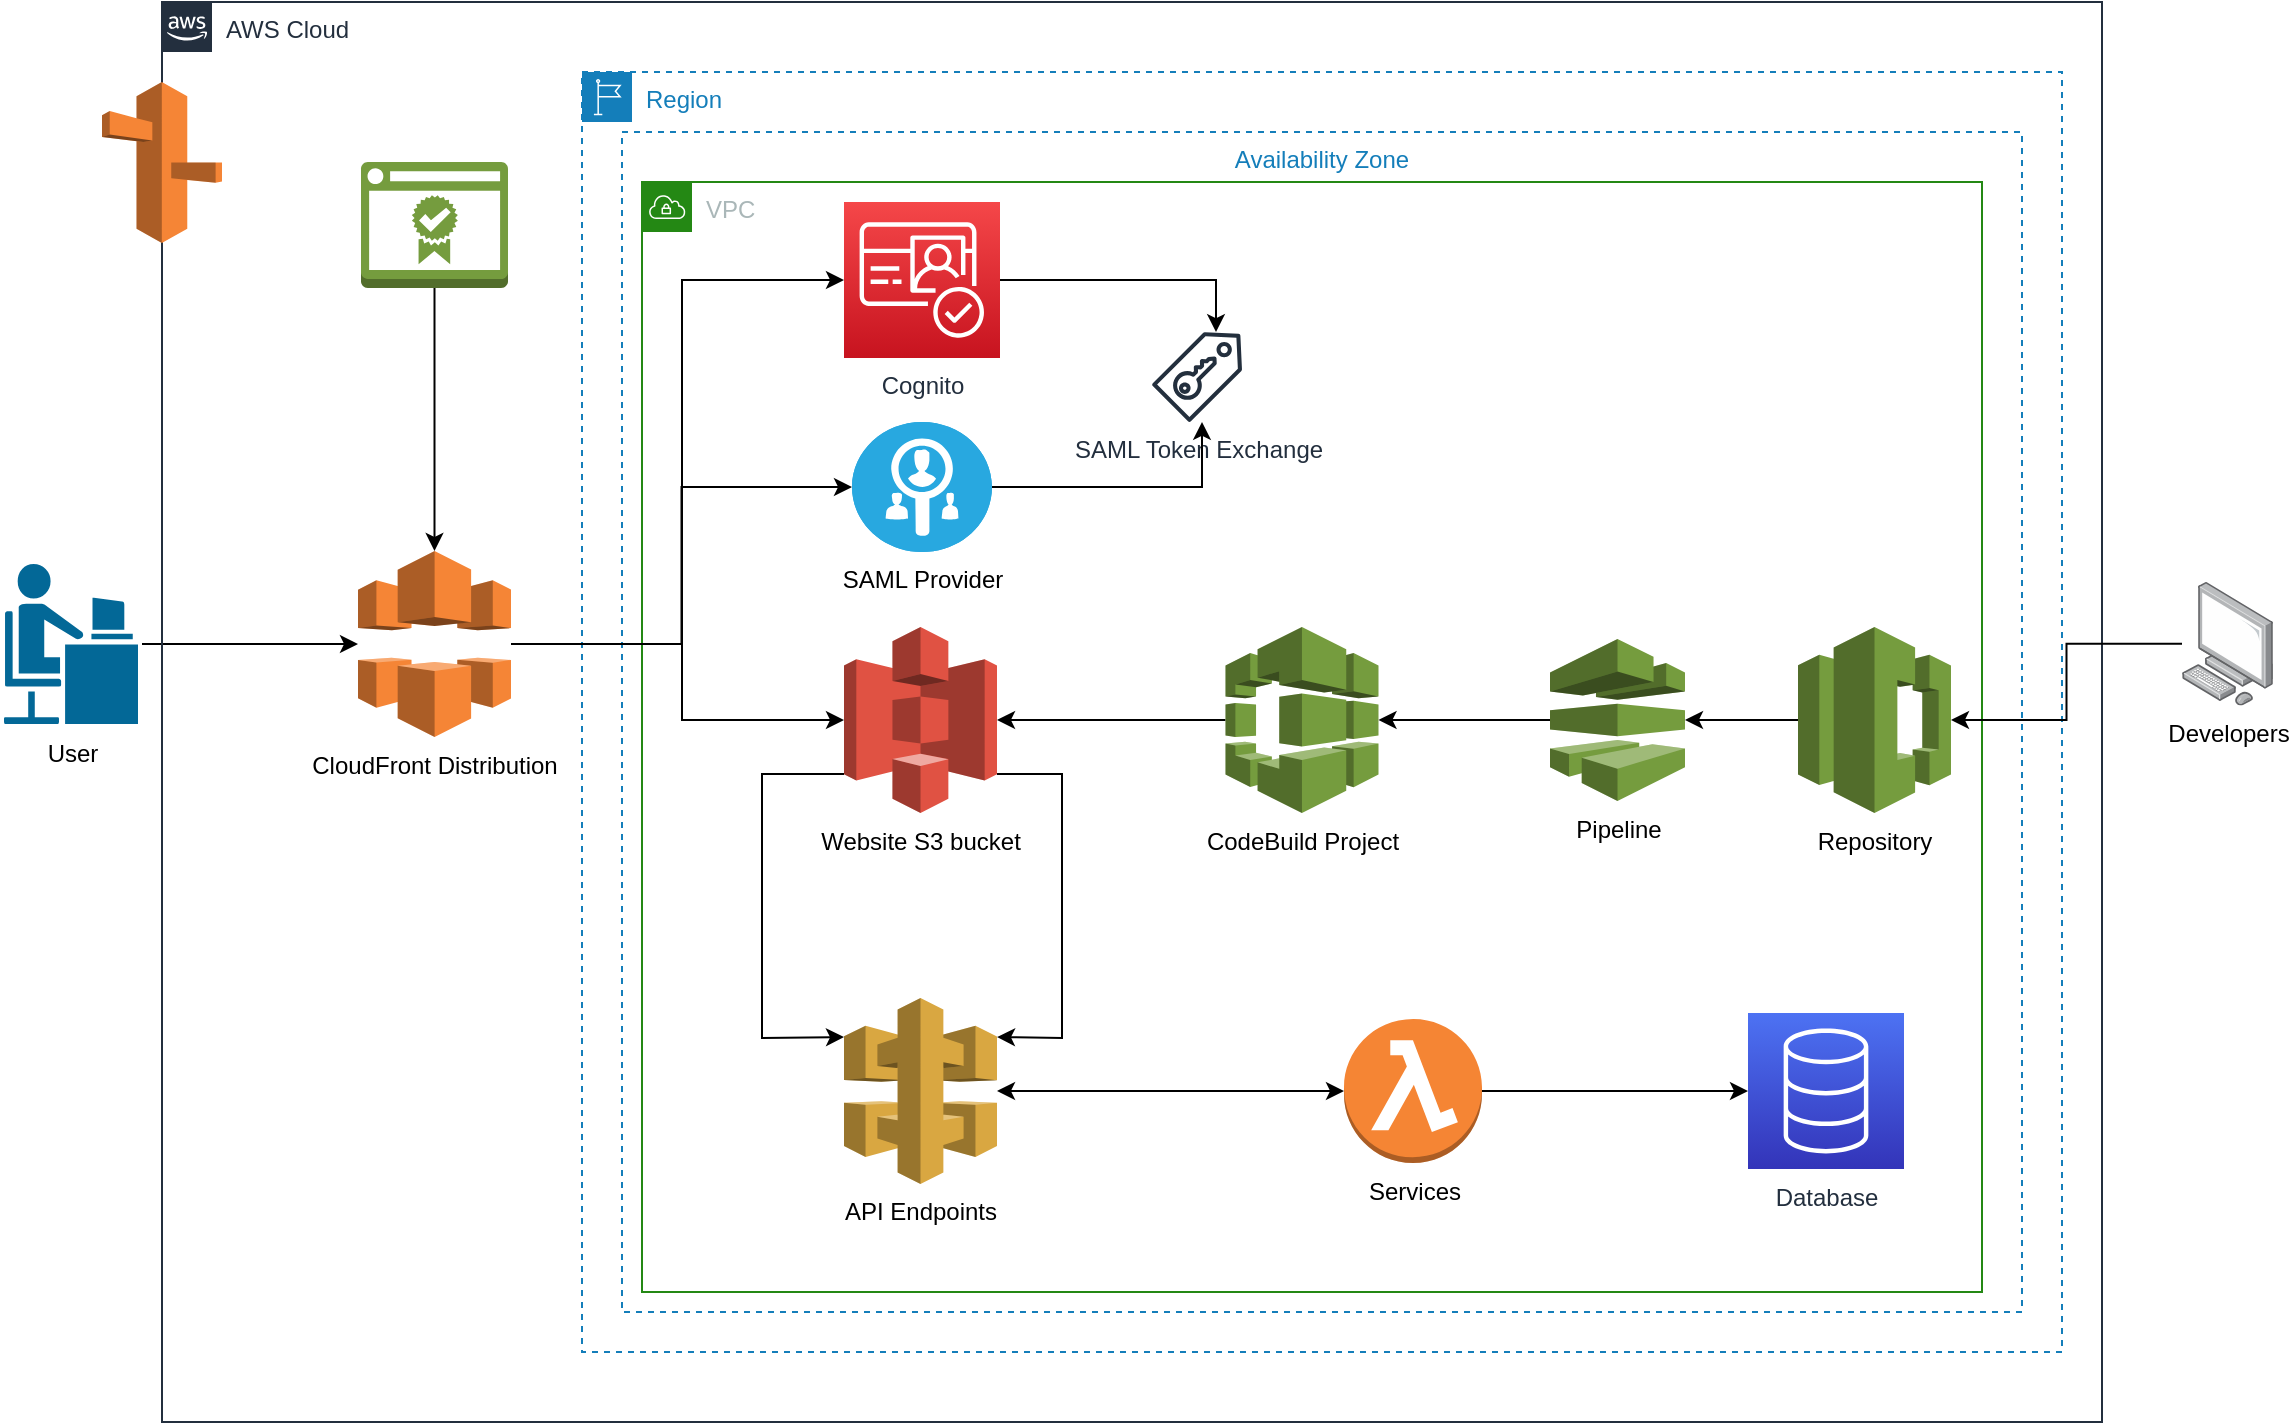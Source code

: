 <mxfile version="21.2.1" type="github">
  <diagram name="Página-1" id="fE384wR1jabPb37ffEca">
    <mxGraphModel dx="1434" dy="764" grid="1" gridSize="10" guides="1" tooltips="1" connect="1" arrows="1" fold="1" page="1" pageScale="1" pageWidth="1169" pageHeight="827" math="0" shadow="0">
      <root>
        <mxCell id="0" />
        <mxCell id="1" parent="0" />
        <mxCell id="GxW3i4fvFmKfIBVBl3X--23" style="edgeStyle=orthogonalEdgeStyle;rounded=0;orthogonalLoop=1;jettySize=auto;html=1;" parent="1" source="GxW3i4fvFmKfIBVBl3X--17" target="GxW3i4fvFmKfIBVBl3X--22" edge="1">
          <mxGeometry relative="1" as="geometry" />
        </mxCell>
        <mxCell id="GxW3i4fvFmKfIBVBl3X--17" value="User" style="shape=mxgraph.cisco.people.androgenous_person;html=1;pointerEvents=1;dashed=0;fillColor=#036897;strokeColor=#ffffff;strokeWidth=2;verticalLabelPosition=bottom;verticalAlign=top;align=center;outlineConnect=0;" parent="1" vertex="1">
          <mxGeometry x="10" y="290" width="69" height="82" as="geometry" />
        </mxCell>
        <mxCell id="GxW3i4fvFmKfIBVBl3X--18" value="AWS Cloud" style="points=[[0,0],[0.25,0],[0.5,0],[0.75,0],[1,0],[1,0.25],[1,0.5],[1,0.75],[1,1],[0.75,1],[0.5,1],[0.25,1],[0,1],[0,0.75],[0,0.5],[0,0.25]];outlineConnect=0;gradientColor=none;html=1;whiteSpace=wrap;fontSize=12;fontStyle=0;container=1;pointerEvents=0;collapsible=0;recursiveResize=0;shape=mxgraph.aws4.group;grIcon=mxgraph.aws4.group_aws_cloud_alt;strokeColor=#232F3E;fillColor=none;verticalAlign=top;align=left;spacingLeft=30;fontColor=#232F3E;dashed=0;" parent="1" vertex="1">
          <mxGeometry x="90" y="10" width="970" height="710" as="geometry" />
        </mxCell>
        <mxCell id="GxW3i4fvFmKfIBVBl3X--20" value="Region" style="points=[[0,0],[0.25,0],[0.5,0],[0.75,0],[1,0],[1,0.25],[1,0.5],[1,0.75],[1,1],[0.75,1],[0.5,1],[0.25,1],[0,1],[0,0.75],[0,0.5],[0,0.25]];outlineConnect=0;gradientColor=none;html=1;whiteSpace=wrap;fontSize=12;fontStyle=0;container=1;pointerEvents=0;collapsible=0;recursiveResize=0;shape=mxgraph.aws4.group;grIcon=mxgraph.aws4.group_region;strokeColor=#147EBA;fillColor=none;verticalAlign=top;align=left;spacingLeft=30;fontColor=#147EBA;dashed=1;" parent="GxW3i4fvFmKfIBVBl3X--18" vertex="1">
          <mxGeometry x="210" y="35" width="740" height="640" as="geometry" />
        </mxCell>
        <mxCell id="GxW3i4fvFmKfIBVBl3X--21" value="Availability Zone" style="fillColor=none;strokeColor=#147EBA;dashed=1;verticalAlign=top;fontStyle=0;fontColor=#147EBA;whiteSpace=wrap;html=1;" parent="GxW3i4fvFmKfIBVBl3X--20" vertex="1">
          <mxGeometry x="20" y="30" width="700" height="590" as="geometry" />
        </mxCell>
        <mxCell id="GxW3i4fvFmKfIBVBl3X--25" value="Website S3 bucket" style="outlineConnect=0;dashed=0;verticalLabelPosition=bottom;verticalAlign=top;align=center;html=1;shape=mxgraph.aws3.s3;fillColor=#E05243;gradientColor=none;" parent="GxW3i4fvFmKfIBVBl3X--20" vertex="1">
          <mxGeometry x="131" y="277.5" width="76.5" height="93" as="geometry" />
        </mxCell>
        <mxCell id="GxW3i4fvFmKfIBVBl3X--30" style="edgeStyle=orthogonalEdgeStyle;rounded=0;orthogonalLoop=1;jettySize=auto;html=1;startArrow=classic;startFill=1;" parent="GxW3i4fvFmKfIBVBl3X--20" source="GxW3i4fvFmKfIBVBl3X--24" target="GxW3i4fvFmKfIBVBl3X--29" edge="1">
          <mxGeometry relative="1" as="geometry" />
        </mxCell>
        <mxCell id="GxW3i4fvFmKfIBVBl3X--24" value="API Endpoints" style="outlineConnect=0;dashed=0;verticalLabelPosition=bottom;verticalAlign=top;align=center;html=1;shape=mxgraph.aws3.api_gateway;fillColor=#D9A741;gradientColor=none;" parent="GxW3i4fvFmKfIBVBl3X--20" vertex="1">
          <mxGeometry x="131" y="463" width="76.5" height="93" as="geometry" />
        </mxCell>
        <mxCell id="GxW3i4fvFmKfIBVBl3X--27" value="" style="endArrow=classic;html=1;rounded=0;exitX=0;exitY=0.79;exitDx=0;exitDy=0;exitPerimeter=0;entryX=0;entryY=0.21;entryDx=0;entryDy=0;entryPerimeter=0;" parent="GxW3i4fvFmKfIBVBl3X--20" source="GxW3i4fvFmKfIBVBl3X--25" target="GxW3i4fvFmKfIBVBl3X--24" edge="1">
          <mxGeometry width="50" height="50" relative="1" as="geometry">
            <mxPoint x="268" y="375" as="sourcePoint" />
            <mxPoint x="318" y="325" as="targetPoint" />
            <Array as="points">
              <mxPoint x="90" y="351" />
              <mxPoint x="90" y="375" />
              <mxPoint x="90" y="483" />
            </Array>
          </mxGeometry>
        </mxCell>
        <mxCell id="GxW3i4fvFmKfIBVBl3X--28" value="" style="endArrow=classic;html=1;rounded=0;exitX=1;exitY=0.79;exitDx=0;exitDy=0;exitPerimeter=0;entryX=1;entryY=0.21;entryDx=0;entryDy=0;entryPerimeter=0;" parent="GxW3i4fvFmKfIBVBl3X--20" source="GxW3i4fvFmKfIBVBl3X--25" edge="1" target="GxW3i4fvFmKfIBVBl3X--24">
          <mxGeometry width="50" height="50" relative="1" as="geometry">
            <mxPoint x="178" y="315" as="sourcePoint" />
            <mxPoint x="200" y="445" as="targetPoint" />
            <Array as="points">
              <mxPoint x="240" y="351" />
              <mxPoint x="240" y="375" />
              <mxPoint x="240" y="483" />
            </Array>
          </mxGeometry>
        </mxCell>
        <mxCell id="GxW3i4fvFmKfIBVBl3X--39" style="edgeStyle=orthogonalEdgeStyle;rounded=0;orthogonalLoop=1;jettySize=auto;html=1;" parent="GxW3i4fvFmKfIBVBl3X--20" source="GxW3i4fvFmKfIBVBl3X--29" target="GxW3i4fvFmKfIBVBl3X--38" edge="1">
          <mxGeometry relative="1" as="geometry" />
        </mxCell>
        <mxCell id="GxW3i4fvFmKfIBVBl3X--29" value="Services" style="outlineConnect=0;dashed=0;verticalLabelPosition=bottom;verticalAlign=top;align=center;html=1;shape=mxgraph.aws3.lambda_function;fillColor=#F58534;gradientColor=none;" parent="GxW3i4fvFmKfIBVBl3X--20" vertex="1">
          <mxGeometry x="381" y="473.5" width="69" height="72" as="geometry" />
        </mxCell>
        <mxCell id="GxW3i4fvFmKfIBVBl3X--32" style="edgeStyle=orthogonalEdgeStyle;rounded=0;orthogonalLoop=1;jettySize=auto;html=1;" parent="GxW3i4fvFmKfIBVBl3X--20" source="GxW3i4fvFmKfIBVBl3X--31" target="GxW3i4fvFmKfIBVBl3X--25" edge="1">
          <mxGeometry relative="1" as="geometry" />
        </mxCell>
        <mxCell id="GxW3i4fvFmKfIBVBl3X--31" value="CodeBuild Project" style="outlineConnect=0;dashed=0;verticalLabelPosition=bottom;verticalAlign=top;align=center;html=1;shape=mxgraph.aws3.codebuild;fillColor=#759C3E;gradientColor=none;" parent="GxW3i4fvFmKfIBVBl3X--20" vertex="1">
          <mxGeometry x="321.75" y="277.5" width="76.5" height="93" as="geometry" />
        </mxCell>
        <mxCell id="GxW3i4fvFmKfIBVBl3X--34" style="edgeStyle=orthogonalEdgeStyle;rounded=0;orthogonalLoop=1;jettySize=auto;html=1;" parent="GxW3i4fvFmKfIBVBl3X--20" source="GxW3i4fvFmKfIBVBl3X--33" target="GxW3i4fvFmKfIBVBl3X--31" edge="1">
          <mxGeometry relative="1" as="geometry" />
        </mxCell>
        <mxCell id="GxW3i4fvFmKfIBVBl3X--33" value="Pipeline" style="outlineConnect=0;dashed=0;verticalLabelPosition=bottom;verticalAlign=top;align=center;html=1;shape=mxgraph.aws3.codepipeline;fillColor=#759C3E;gradientColor=none;" parent="GxW3i4fvFmKfIBVBl3X--20" vertex="1">
          <mxGeometry x="484" y="283.5" width="67.5" height="81" as="geometry" />
        </mxCell>
        <mxCell id="GxW3i4fvFmKfIBVBl3X--36" style="edgeStyle=orthogonalEdgeStyle;rounded=0;orthogonalLoop=1;jettySize=auto;html=1;" parent="GxW3i4fvFmKfIBVBl3X--20" source="GxW3i4fvFmKfIBVBl3X--35" target="GxW3i4fvFmKfIBVBl3X--33" edge="1">
          <mxGeometry relative="1" as="geometry" />
        </mxCell>
        <mxCell id="GxW3i4fvFmKfIBVBl3X--35" value="Repository" style="outlineConnect=0;dashed=0;verticalLabelPosition=bottom;verticalAlign=top;align=center;html=1;shape=mxgraph.aws3.codecommit;fillColor=#759C3E;gradientColor=none;" parent="GxW3i4fvFmKfIBVBl3X--20" vertex="1">
          <mxGeometry x="608" y="277.5" width="76.5" height="93" as="geometry" />
        </mxCell>
        <mxCell id="GxW3i4fvFmKfIBVBl3X--38" value="Database" style="sketch=0;points=[[0,0,0],[0.25,0,0],[0.5,0,0],[0.75,0,0],[1,0,0],[0,1,0],[0.25,1,0],[0.5,1,0],[0.75,1,0],[1,1,0],[0,0.25,0],[0,0.5,0],[0,0.75,0],[1,0.25,0],[1,0.5,0],[1,0.75,0]];outlineConnect=0;fontColor=#232F3E;gradientColor=#4D72F3;gradientDirection=north;fillColor=#3334B9;strokeColor=#ffffff;dashed=0;verticalLabelPosition=bottom;verticalAlign=top;align=center;html=1;fontSize=12;fontStyle=0;aspect=fixed;shape=mxgraph.aws4.resourceIcon;resIcon=mxgraph.aws4.database;" parent="GxW3i4fvFmKfIBVBl3X--20" vertex="1">
          <mxGeometry x="583" y="470.5" width="78" height="78" as="geometry" />
        </mxCell>
        <mxCell id="GxW3i4fvFmKfIBVBl3X--41" value="VPC" style="points=[[0,0],[0.25,0],[0.5,0],[0.75,0],[1,0],[1,0.25],[1,0.5],[1,0.75],[1,1],[0.75,1],[0.5,1],[0.25,1],[0,1],[0,0.75],[0,0.5],[0,0.25]];outlineConnect=0;gradientColor=none;html=1;whiteSpace=wrap;fontSize=12;fontStyle=0;container=1;pointerEvents=0;collapsible=0;recursiveResize=0;shape=mxgraph.aws4.group;grIcon=mxgraph.aws4.group_vpc;strokeColor=#248814;fillColor=none;verticalAlign=top;align=left;spacingLeft=30;fontColor=#AAB7B8;dashed=0;" parent="GxW3i4fvFmKfIBVBl3X--20" vertex="1">
          <mxGeometry x="30" y="55" width="670" height="555" as="geometry" />
        </mxCell>
        <mxCell id="JycF7Gccy_H-R-XDxZl8-10" style="edgeStyle=orthogonalEdgeStyle;rounded=0;orthogonalLoop=1;jettySize=auto;html=1;" edge="1" parent="GxW3i4fvFmKfIBVBl3X--20" source="JycF7Gccy_H-R-XDxZl8-1" target="JycF7Gccy_H-R-XDxZl8-3">
          <mxGeometry relative="1" as="geometry">
            <Array as="points">
              <mxPoint x="317" y="104" />
            </Array>
          </mxGeometry>
        </mxCell>
        <mxCell id="JycF7Gccy_H-R-XDxZl8-1" value="Cognito" style="sketch=0;points=[[0,0,0],[0.25,0,0],[0.5,0,0],[0.75,0,0],[1,0,0],[0,1,0],[0.25,1,0],[0.5,1,0],[0.75,1,0],[1,1,0],[0,0.25,0],[0,0.5,0],[0,0.75,0],[1,0.25,0],[1,0.5,0],[1,0.75,0]];outlineConnect=0;fontColor=#232F3E;gradientColor=#F54749;gradientDirection=north;fillColor=#C7131F;strokeColor=#ffffff;dashed=0;verticalLabelPosition=bottom;verticalAlign=top;align=center;html=1;fontSize=12;fontStyle=0;aspect=fixed;shape=mxgraph.aws4.resourceIcon;resIcon=mxgraph.aws4.cognito;" vertex="1" parent="GxW3i4fvFmKfIBVBl3X--20">
          <mxGeometry x="131" y="65" width="78" height="78" as="geometry" />
        </mxCell>
        <mxCell id="JycF7Gccy_H-R-XDxZl8-3" value="SAML Token Exchange" style="sketch=0;outlineConnect=0;fontColor=#232F3E;gradientColor=none;fillColor=#232F3D;strokeColor=none;dashed=0;verticalLabelPosition=bottom;verticalAlign=top;align=center;html=1;fontSize=12;fontStyle=0;aspect=fixed;pointerEvents=1;shape=mxgraph.aws4.saml_token;" vertex="1" parent="GxW3i4fvFmKfIBVBl3X--20">
          <mxGeometry x="285" y="130" width="45" height="45" as="geometry" />
        </mxCell>
        <mxCell id="JycF7Gccy_H-R-XDxZl8-6" style="edgeStyle=orthogonalEdgeStyle;rounded=0;orthogonalLoop=1;jettySize=auto;html=1;" edge="1" parent="GxW3i4fvFmKfIBVBl3X--20" source="JycF7Gccy_H-R-XDxZl8-5" target="JycF7Gccy_H-R-XDxZl8-3">
          <mxGeometry relative="1" as="geometry">
            <Array as="points">
              <mxPoint x="310" y="208" />
            </Array>
          </mxGeometry>
        </mxCell>
        <mxCell id="JycF7Gccy_H-R-XDxZl8-5" value="SAML Provider" style="fillColor=#28A8E0;verticalLabelPosition=bottom;sketch=0;html=1;strokeColor=#ffffff;verticalAlign=top;align=center;points=[[0.145,0.145,0],[0.5,0,0],[0.855,0.145,0],[1,0.5,0],[0.855,0.855,0],[0.5,1,0],[0.145,0.855,0],[0,0.5,0]];pointerEvents=1;shape=mxgraph.cisco_safe.compositeIcon;bgIcon=ellipse;resIcon=mxgraph.cisco_safe.capability.identity_authorization_alt;" vertex="1" parent="GxW3i4fvFmKfIBVBl3X--20">
          <mxGeometry x="135" y="175" width="70" height="65" as="geometry" />
        </mxCell>
        <mxCell id="GxW3i4fvFmKfIBVBl3X--26" style="edgeStyle=orthogonalEdgeStyle;rounded=0;orthogonalLoop=1;jettySize=auto;html=1;entryX=0;entryY=0.5;entryDx=0;entryDy=0;entryPerimeter=0;" parent="GxW3i4fvFmKfIBVBl3X--18" source="GxW3i4fvFmKfIBVBl3X--22" target="JycF7Gccy_H-R-XDxZl8-1" edge="1">
          <mxGeometry relative="1" as="geometry">
            <Array as="points">
              <mxPoint x="260" y="321" />
              <mxPoint x="260" y="139" />
            </Array>
          </mxGeometry>
        </mxCell>
        <mxCell id="JycF7Gccy_H-R-XDxZl8-8" style="edgeStyle=orthogonalEdgeStyle;rounded=0;orthogonalLoop=1;jettySize=auto;html=1;" edge="1" parent="GxW3i4fvFmKfIBVBl3X--18" source="GxW3i4fvFmKfIBVBl3X--22" target="JycF7Gccy_H-R-XDxZl8-5">
          <mxGeometry relative="1" as="geometry" />
        </mxCell>
        <mxCell id="JycF7Gccy_H-R-XDxZl8-9" style="edgeStyle=orthogonalEdgeStyle;rounded=0;orthogonalLoop=1;jettySize=auto;html=1;" edge="1" parent="GxW3i4fvFmKfIBVBl3X--18" source="GxW3i4fvFmKfIBVBl3X--22" target="GxW3i4fvFmKfIBVBl3X--25">
          <mxGeometry relative="1" as="geometry">
            <Array as="points">
              <mxPoint x="260" y="321" />
              <mxPoint x="260" y="359" />
            </Array>
          </mxGeometry>
        </mxCell>
        <mxCell id="GxW3i4fvFmKfIBVBl3X--22" value="CloudFront Distribution" style="outlineConnect=0;dashed=0;verticalLabelPosition=bottom;verticalAlign=top;align=center;html=1;shape=mxgraph.aws3.cloudfront;fillColor=#F58536;gradientColor=none;" parent="GxW3i4fvFmKfIBVBl3X--18" vertex="1">
          <mxGeometry x="98" y="274.5" width="76.5" height="93" as="geometry" />
        </mxCell>
        <mxCell id="GxW3i4fvFmKfIBVBl3X--45" style="edgeStyle=orthogonalEdgeStyle;rounded=0;orthogonalLoop=1;jettySize=auto;html=1;" parent="GxW3i4fvFmKfIBVBl3X--18" source="GxW3i4fvFmKfIBVBl3X--44" target="GxW3i4fvFmKfIBVBl3X--22" edge="1">
          <mxGeometry relative="1" as="geometry" />
        </mxCell>
        <mxCell id="GxW3i4fvFmKfIBVBl3X--44" value="" style="outlineConnect=0;dashed=0;verticalLabelPosition=bottom;verticalAlign=top;align=center;html=1;shape=mxgraph.aws3.certificate_manager_2;fillColor=#759C3E;gradientColor=none;" parent="GxW3i4fvFmKfIBVBl3X--18" vertex="1">
          <mxGeometry x="99.5" y="80" width="73.5" height="63" as="geometry" />
        </mxCell>
        <mxCell id="GxW3i4fvFmKfIBVBl3X--37" style="edgeStyle=orthogonalEdgeStyle;rounded=0;orthogonalLoop=1;jettySize=auto;html=1;" parent="1" source="GxW3i4fvFmKfIBVBl3X--19" target="GxW3i4fvFmKfIBVBl3X--35" edge="1">
          <mxGeometry relative="1" as="geometry" />
        </mxCell>
        <mxCell id="GxW3i4fvFmKfIBVBl3X--19" value="Developers" style="image;points=[];aspect=fixed;html=1;align=center;shadow=0;dashed=0;image=img/lib/allied_telesis/computer_and_terminals/Personal_Computer.svg;" parent="1" vertex="1">
          <mxGeometry x="1100" y="300" width="45.6" height="61.8" as="geometry" />
        </mxCell>
        <mxCell id="GxW3i4fvFmKfIBVBl3X--40" value="" style="outlineConnect=0;dashed=0;verticalLabelPosition=bottom;verticalAlign=top;align=center;html=1;shape=mxgraph.aws3.route_53;fillColor=#F58536;gradientColor=none;" parent="1" vertex="1">
          <mxGeometry x="60" y="50" width="60" height="80.5" as="geometry" />
        </mxCell>
      </root>
    </mxGraphModel>
  </diagram>
</mxfile>

